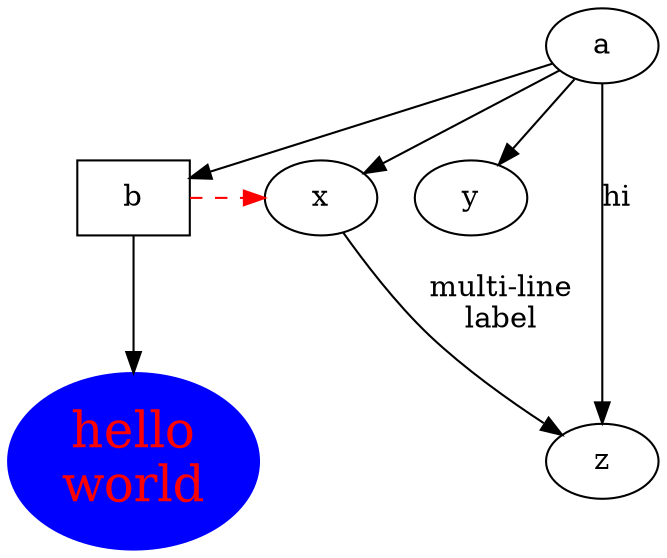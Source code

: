 digraph test123 {
    a -> b -> c;
    a -> {x y};
    b [shape=box];
    c [label="hello\nworld",color=blue,fontsize=24,
        fontcolor=red,style=filled];
        a->z [label="hi", weight=100];
        x->z [label="multi-line\nlabel"];
        edge [style=dashed,color=red];
        b -> x;
        {rank = same; b x}
}
